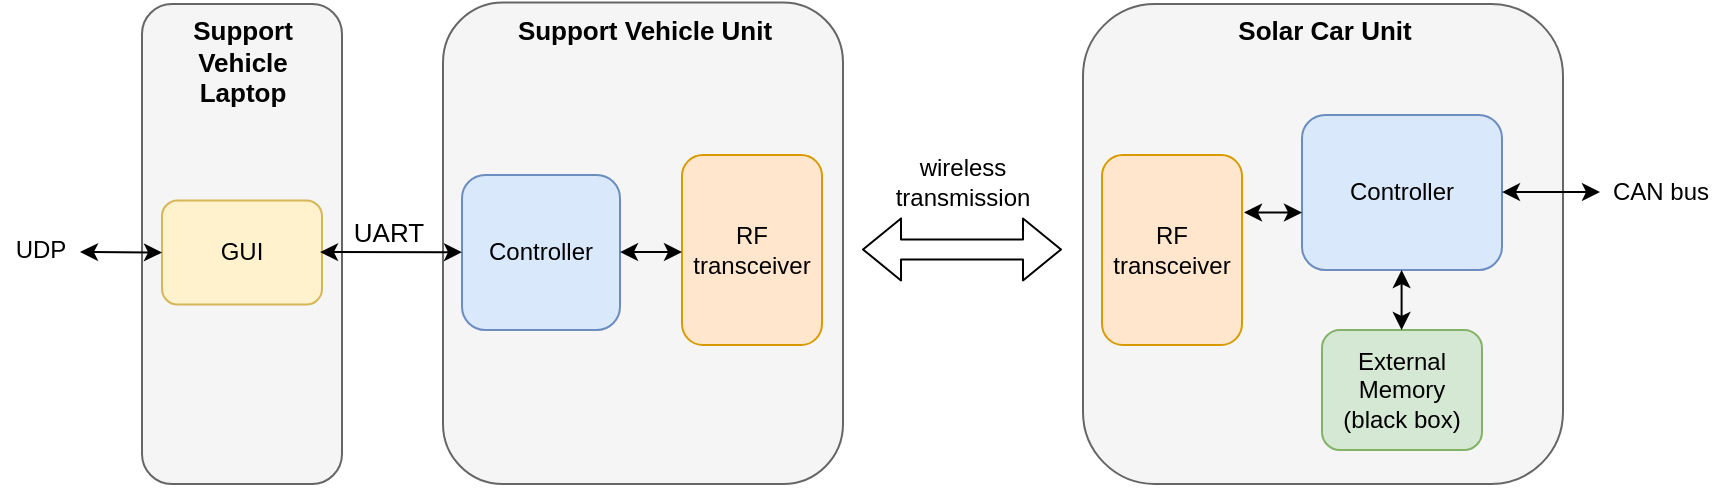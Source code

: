 <mxfile version="14.6.13" type="device"><diagram id="fbgR-u4xxlJeNZ95hrjQ" name="Page-1"><mxGraphModel dx="1955" dy="799" grid="1" gridSize="10" guides="1" tooltips="1" connect="1" arrows="1" fold="1" page="1" pageScale="1" pageWidth="850" pageHeight="1100" math="0" shadow="0"><root><mxCell id="0"/><mxCell id="1" parent="0"/><mxCell id="y8NoZGNN280wxTwR2tat-2" value="" style="rounded=1;whiteSpace=wrap;html=1;fillColor=#f5f5f5;strokeColor=#666666;fontColor=#333333;" parent="1" vertex="1"><mxGeometry x="501.5" y="310" width="240" height="240" as="geometry"/></mxCell><mxCell id="y8NoZGNN280wxTwR2tat-3" value="" style="rounded=1;whiteSpace=wrap;html=1;fillColor=#f5f5f5;strokeColor=#666666;fontColor=#333333;" parent="1" vertex="1"><mxGeometry x="181.5" y="309.25" width="200" height="240.75" as="geometry"/></mxCell><mxCell id="y8NoZGNN280wxTwR2tat-5" value="RF&lt;br&gt;transceiver" style="rounded=1;whiteSpace=wrap;html=1;fillColor=#ffe6cc;strokeColor=#d79b00;" parent="1" vertex="1"><mxGeometry x="511" y="385.5" width="70" height="95" as="geometry"/></mxCell><mxCell id="y8NoZGNN280wxTwR2tat-9" value="Solar Car Unit" style="text;html=1;align=center;verticalAlign=middle;resizable=0;points=[];autosize=1;fontStyle=1;fontSize=13;" parent="1" vertex="1"><mxGeometry x="573" y="313" width="97" height="20" as="geometry"/></mxCell><mxCell id="y8NoZGNN280wxTwR2tat-10" value="Support Vehicle&amp;nbsp;Unit" style="text;html=1;align=center;verticalAlign=middle;resizable=0;points=[];autosize=1;fontStyle=1;fontSize=13;" parent="1" vertex="1"><mxGeometry x="213" y="313" width="137" height="20" as="geometry"/></mxCell><mxCell id="y8NoZGNN280wxTwR2tat-13" value="CAN bus" style="text;html=1;align=center;verticalAlign=middle;resizable=0;points=[];autosize=1;" parent="1" vertex="1"><mxGeometry x="760" y="394.25" width="60" height="20" as="geometry"/></mxCell><mxCell id="y8NoZGNN280wxTwR2tat-14" value="Controller" style="rounded=1;whiteSpace=wrap;html=1;fillColor=#dae8fc;strokeColor=#6c8ebf;" parent="1" vertex="1"><mxGeometry x="611" y="365.5" width="100" height="77.5" as="geometry"/></mxCell><mxCell id="y8NoZGNN280wxTwR2tat-15" value="External Memory&lt;br&gt;(black box)" style="rounded=1;whiteSpace=wrap;html=1;fillColor=#d5e8d4;strokeColor=#82b366;" parent="1" vertex="1"><mxGeometry x="621" y="473" width="80" height="60" as="geometry"/></mxCell><mxCell id="y8NoZGNN280wxTwR2tat-22" value="Controller" style="rounded=1;whiteSpace=wrap;html=1;fillColor=#dae8fc;strokeColor=#6c8ebf;" parent="1" vertex="1"><mxGeometry x="191" y="395.5" width="79" height="77.5" as="geometry"/></mxCell><mxCell id="y8NoZGNN280wxTwR2tat-29" value="" style="rounded=1;whiteSpace=wrap;html=1;fillColor=#f5f5f5;strokeColor=#666666;fontColor=#333333;" parent="1" vertex="1"><mxGeometry x="31" y="310" width="100" height="240" as="geometry"/></mxCell><mxCell id="y8NoZGNN280wxTwR2tat-32" value="Support&lt;br&gt;Vehicle&lt;br style=&quot;font-size: 13px&quot;&gt;Laptop" style="text;html=1;align=center;verticalAlign=middle;resizable=0;points=[];autosize=1;fontStyle=1;fontSize=13;" parent="1" vertex="1"><mxGeometry x="51" y="313" width="60" height="52" as="geometry"/></mxCell><mxCell id="y8NoZGNN280wxTwR2tat-34" value="RF&lt;br&gt;transceiver" style="rounded=1;whiteSpace=wrap;html=1;fillColor=#ffe6cc;strokeColor=#d79b00;" parent="1" vertex="1"><mxGeometry x="301" y="385.5" width="70" height="95" as="geometry"/></mxCell><mxCell id="y8NoZGNN280wxTwR2tat-35" value="wireless&lt;br&gt;transmission" style="text;html=1;align=center;verticalAlign=middle;resizable=0;points=[];autosize=1;" parent="1" vertex="1"><mxGeometry x="401" y="384.25" width="80" height="30" as="geometry"/></mxCell><mxCell id="y8NoZGNN280wxTwR2tat-40" value="GUI" style="rounded=1;whiteSpace=wrap;html=1;fillColor=#fff2cc;strokeColor=#d6b656;" parent="1" vertex="1"><mxGeometry x="41" y="408.25" width="80" height="52" as="geometry"/></mxCell><mxCell id="y8NoZGNN280wxTwR2tat-41" value="UART" style="text;html=1;align=center;verticalAlign=middle;resizable=0;points=[];autosize=1;fontSize=13;" parent="1" vertex="1"><mxGeometry x="131" y="414.25" width="45" height="20" as="geometry"/></mxCell><mxCell id="m_jMf2Vadg0g5HYs9J-E-1" value="" style="endArrow=classic;startArrow=classic;html=1;" edge="1" parent="1"><mxGeometry width="50" height="50" relative="1" as="geometry"><mxPoint x="711" y="404.05" as="sourcePoint"/><mxPoint x="760" y="404" as="targetPoint"/></mxGeometry></mxCell><mxCell id="m_jMf2Vadg0g5HYs9J-E-2" value="" style="endArrow=classic;startArrow=classic;html=1;" edge="1" parent="1"><mxGeometry width="50" height="50" relative="1" as="geometry"><mxPoint x="582" y="414.25" as="sourcePoint"/><mxPoint x="611" y="414.25" as="targetPoint"/></mxGeometry></mxCell><mxCell id="m_jMf2Vadg0g5HYs9J-E-4" value="" style="shape=flexArrow;endArrow=classic;startArrow=classic;html=1;" edge="1" parent="1"><mxGeometry width="100" height="100" relative="1" as="geometry"><mxPoint x="391" y="432.71" as="sourcePoint"/><mxPoint x="491" y="432.71" as="targetPoint"/></mxGeometry></mxCell><mxCell id="m_jMf2Vadg0g5HYs9J-E-5" value="" style="endArrow=classic;startArrow=classic;html=1;" edge="1" parent="1"><mxGeometry width="50" height="50" relative="1" as="geometry"><mxPoint x="660.8" y="443" as="sourcePoint"/><mxPoint x="660.8" y="473" as="targetPoint"/></mxGeometry></mxCell><mxCell id="m_jMf2Vadg0g5HYs9J-E-6" value="" style="endArrow=classic;startArrow=classic;html=1;" edge="1" parent="1"><mxGeometry width="50" height="50" relative="1" as="geometry"><mxPoint x="270" y="434.05" as="sourcePoint"/><mxPoint x="301" y="434.05" as="targetPoint"/></mxGeometry></mxCell><mxCell id="m_jMf2Vadg0g5HYs9J-E-7" value="" style="endArrow=classic;startArrow=classic;html=1;" edge="1" parent="1"><mxGeometry width="50" height="50" relative="1" as="geometry"><mxPoint x="120" y="434.05" as="sourcePoint"/><mxPoint x="191" y="434.1" as="targetPoint"/></mxGeometry></mxCell><mxCell id="m_jMf2Vadg0g5HYs9J-E-8" value="" style="endArrow=classic;startArrow=classic;html=1;" edge="1" parent="1"><mxGeometry width="50" height="50" relative="1" as="geometry"><mxPoint y="434" as="sourcePoint"/><mxPoint x="41" y="434.25" as="targetPoint"/></mxGeometry></mxCell><mxCell id="m_jMf2Vadg0g5HYs9J-E-9" value="UDP" style="text;html=1;align=center;verticalAlign=middle;resizable=0;points=[];autosize=1;strokeColor=none;" vertex="1" parent="1"><mxGeometry x="-40" y="423" width="40" height="20" as="geometry"/></mxCell></root></mxGraphModel></diagram></mxfile>